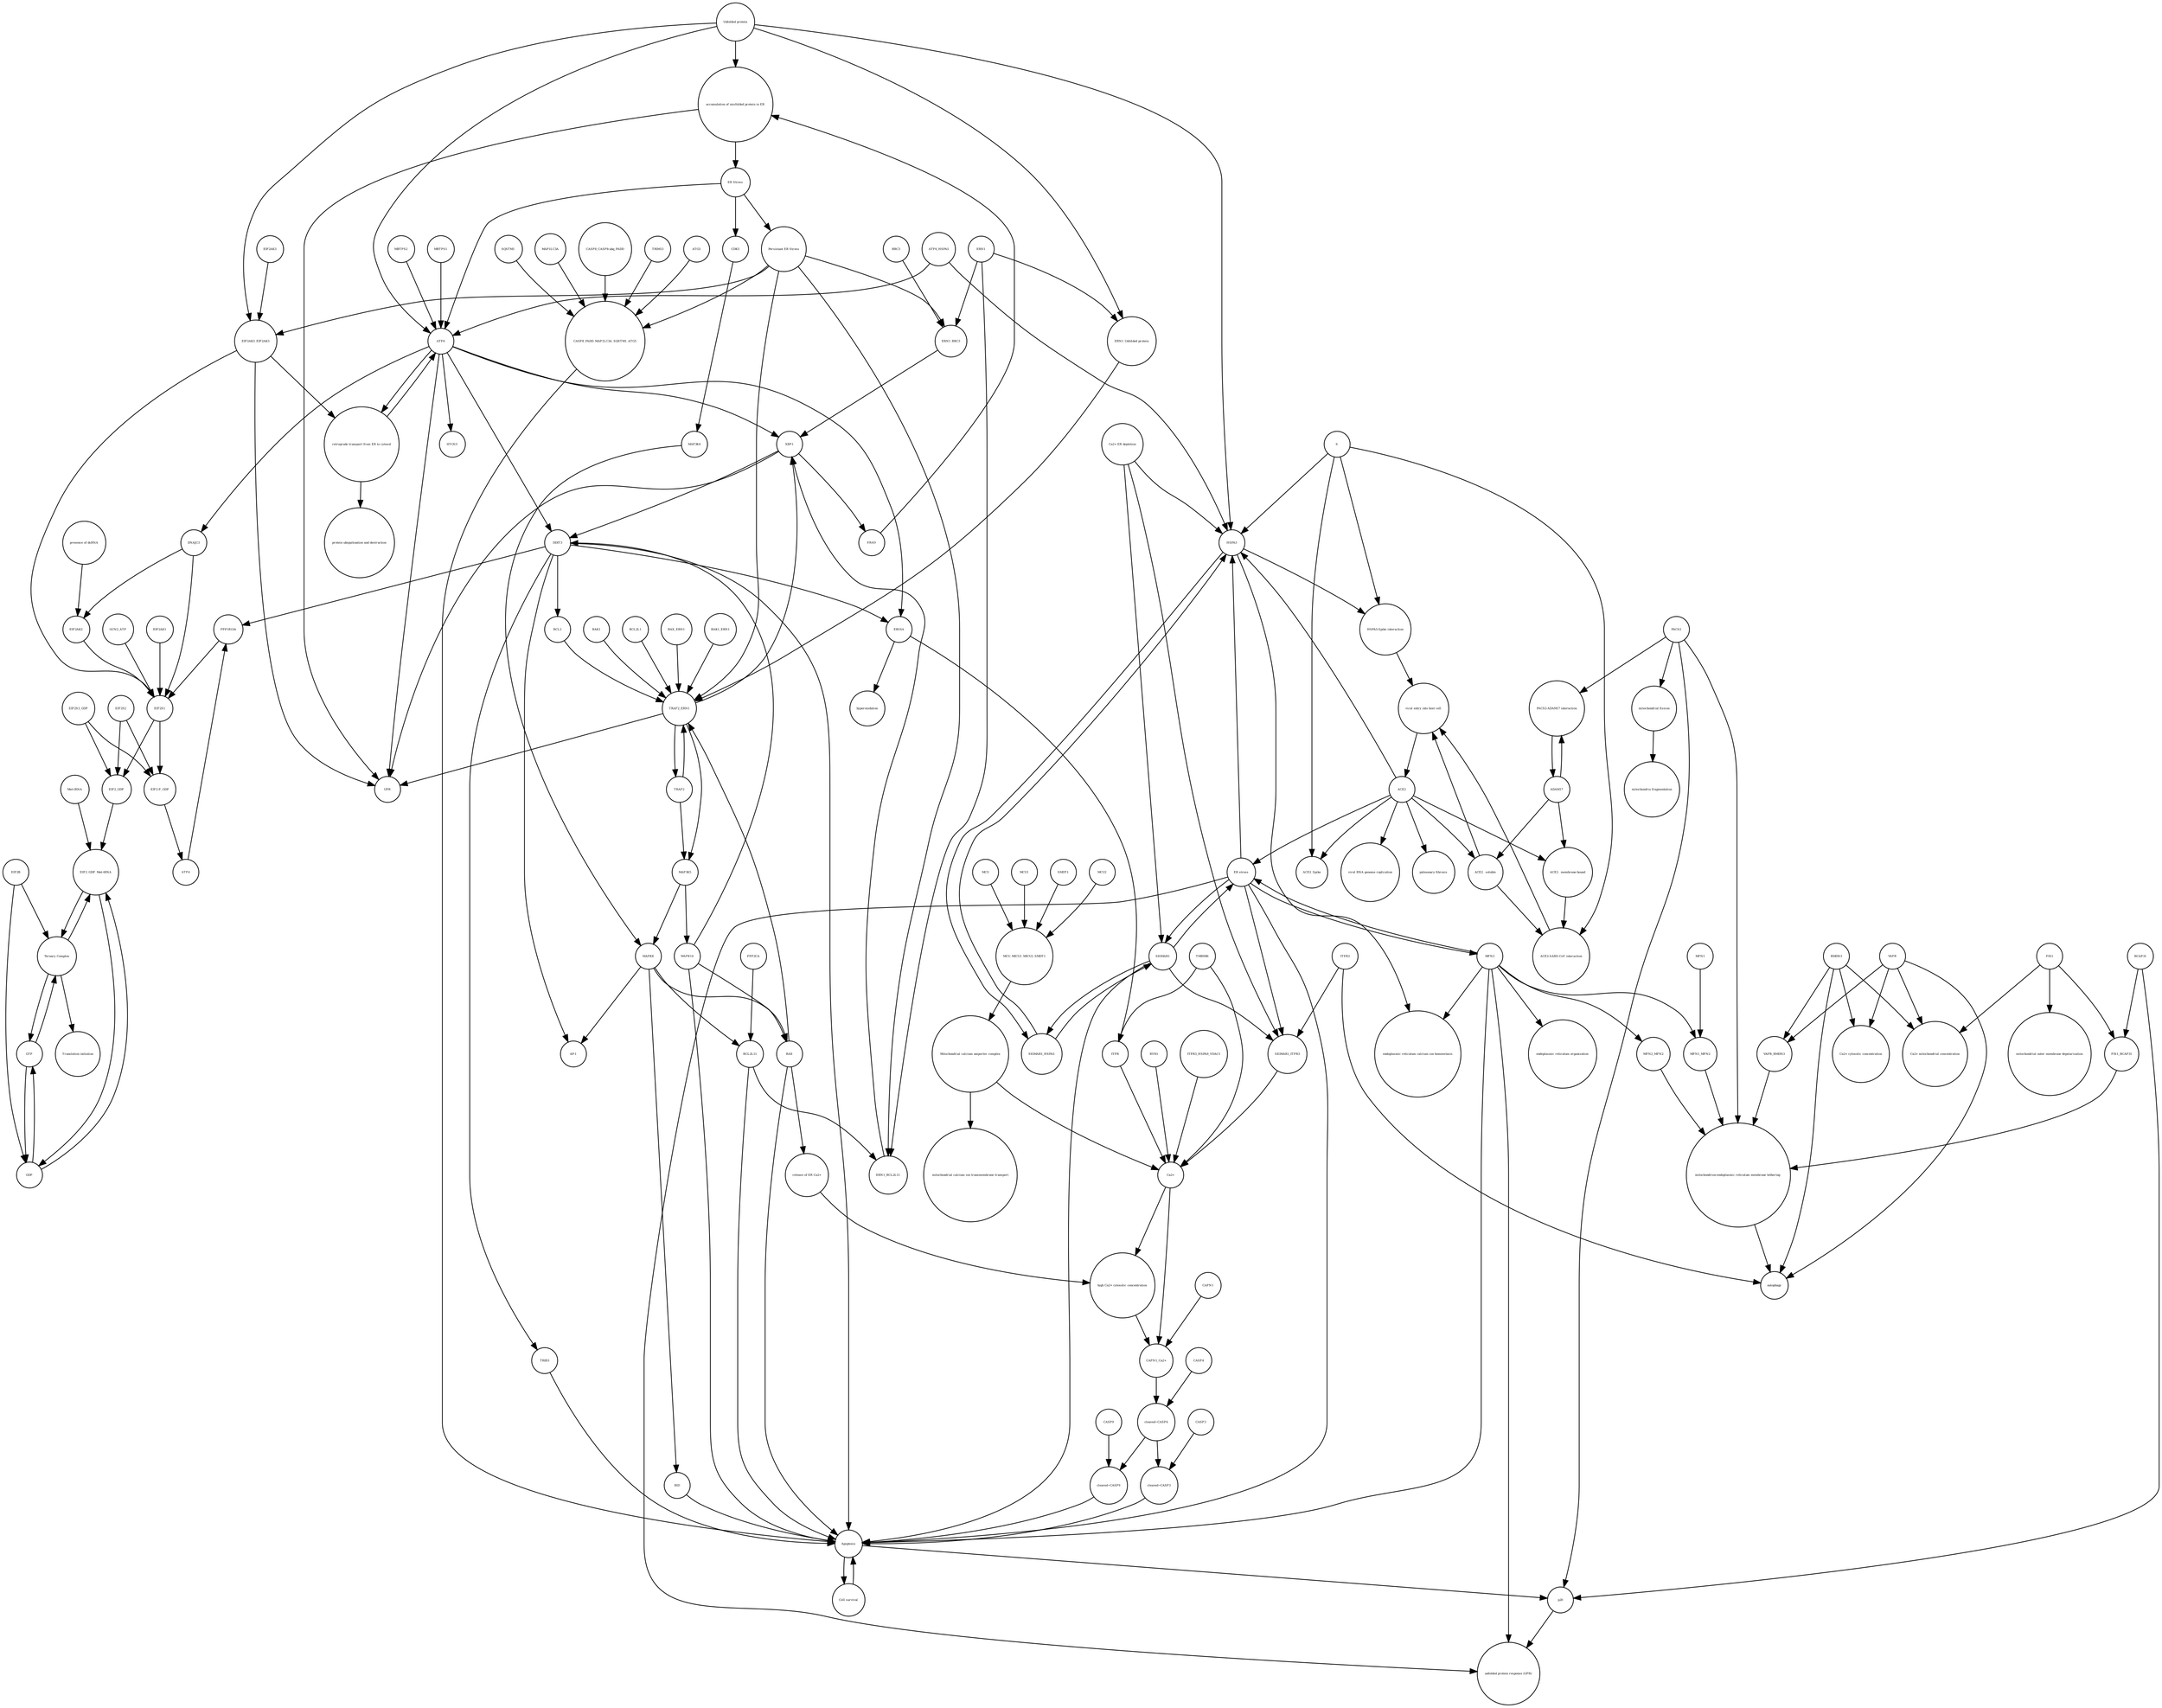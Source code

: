 strict digraph  {
"Unfolded protein" [annotation="", bipartite=0, cls=macromolecule, fontsize=4, label="Unfolded protein", shape=circle];
"accumulation of misfolded protein in ER" [annotation="urn_miriam_obo.go_GO%3A0006986", bipartite=0, cls=phenotype, fontsize=4, label="accumulation of misfolded protein in ER", shape=circle];
"cleaved~CASP9" [annotation="urn_miriam_hgnc.symbol_CASP9", bipartite=0, cls=macromolecule, fontsize=4, label="cleaved~CASP9", shape=circle];
Apoptosis [annotation="urn_miriam_obo.go_GO%3A0006915|urn_miriam_pubmed_19052620|urn_miriam_taxonomy_9606|urn_miriam_pubmed_15692567|urn_miriam_pubmed_22511781", bipartite=0, cls=phenotype, fontsize=4, label=Apoptosis, shape=circle];
ATF6 [annotation="urn_miriam_hgnc.symbol_ATF6", bipartite=0, cls=macromolecule, fontsize=4, label=ATF6, shape=circle];
"retrograde transport from ER to cytosol" [annotation="urn_miriam_obo.go_GO%3A0030970", bipartite=0, cls=phenotype, fontsize=4, label="retrograde transport from ER to cytosol", shape=circle];
XBP1 [annotation="urn_miriam_hgnc.symbol_XBP1", bipartite=0, cls=macromolecule, fontsize=4, label=XBP1, shape=circle];
UPR [annotation="urn_miriam_obo.go_GO%3A0006986", bipartite=0, cls=phenotype, fontsize=4, label=UPR, shape=circle];
ERO1A [annotation="urn_miriam_hgnc.symbol_ERO1A", bipartite=0, cls=macromolecule, fontsize=4, label=ERO1A, shape=circle];
hyperoxidation [annotation="urn_miriam_obo.go_GO%3A0018158", bipartite=0, cls=phenotype, fontsize=4, label=hyperoxidation, shape=circle];
VAPB [annotation=urn_miriam_hgnc_12649, bipartite=0, cls=macromolecule, fontsize=4, label=VAPB, shape=circle];
"Ca2+ cytosolic concentration" [annotation="urn_miriam_pubmed_28132811|urn_miriam_obo.go_GO%3A0007204|urn_miriam_taxonomy_9606", bipartite=0, cls=phenotype, fontsize=4, label="Ca2+ cytosolic concentration", shape=circle];
MFN2 [annotation="urn_miriam_pubmed_29491369|urn_miriam_pubmed_22511781|urn_miriam_hgnc_16877|urn_miriam_pubmed_19052620", bipartite=0, cls=macromolecule, fontsize=4, label=MFN2, shape=circle];
RMDN3 [annotation=urn_miriam_hgnc_25550, bipartite=0, cls=macromolecule, fontsize=4, label=RMDN3, shape=circle];
autophagy [annotation="urn_miriam_obo.go_GO%3A0006914|urn_miriam_pubmed_28132811|urn_miriam_taxonomy_9606", bipartite=0, cls=phenotype, fontsize=4, label=autophagy, shape=circle];
"endoplasmic reticulum calcium ion homeostasis" [annotation="urn_miriam_obo.go_GO%3A0032469|urn_miriam_pubmed_22511781|urn_miriam_taxonomy_10090", bipartite=0, cls=phenotype, fontsize=4, label="endoplasmic reticulum calcium ion homeostasis", shape=circle];
TRAF2_ERN1 [annotation="", bipartite=0, cls=complex, fontsize=4, label=TRAF2_ERN1, shape=circle];
"ER stress" [annotation="urn_miriam_obo.go_GO%3A0034976|urn_miriam_pubmed_22511781|urn_miriam_taxonomy_10090", bipartite=0, cls=phenotype, fontsize=4, label="ER stress", shape=circle];
"unfolded protein response (UPR)" [annotation="urn_miriam_obo.go_GO%3A0030968|urn_miriam_pubmed_22511781|urn_miriam_taxonomy_10090", bipartite=0, cls=phenotype, fontsize=4, label="unfolded protein response (UPR)", shape=circle];
FIS1 [annotation=urn_miriam_hgnc_21689, bipartite=0, cls=macromolecule, fontsize=4, label=FIS1, shape=circle];
"Ca2+ mitochondrial concentration" [annotation="urn_miriam_pubmed_28132811|urn_miriam_taxonomy_9606|urn_miriam_obo.go_GO%3A0051561", bipartite=0, cls=phenotype, fontsize=4, label="Ca2+ mitochondrial concentration", shape=circle];
"cleaved~CASP3" [annotation="urn_miriam_hgnc.symbol_CASP3", bipartite=0, cls=macromolecule, fontsize=4, label="cleaved~CASP3", shape=circle];
VAPB_RMDN3 [annotation="urn_miriam_pubmed_29491369|urn_miriam_pubmed_28132811|urn_miriam_taxonomy_9606", bipartite=0, cls=complex, fontsize=4, label=VAPB_RMDN3, shape=circle];
"mitochondrion-endoplasmic reticulum membrane tethering " [annotation="urn_miriam_obo.go_GO%3A1990456|urn_miriam_pubmed_27457486|urn_miriam_pubmed_29491369|urn_miriam_pubmed_19052620|urn_miriam_pubmed_30590907|urn_miriam_pubmed_28132811", bipartite=0, cls=phenotype, fontsize=4, label="mitochondrion-endoplasmic reticulum membrane tethering ", shape=circle];
"release of ER Ca2+" [annotation="urn_miriam_obo.go_GO%3A0032471", bipartite=0, cls=phenotype, fontsize=4, label="release of ER Ca2+", shape=circle];
"high Ca2+ cytosolic concentration" [annotation="urn_miriam_obo.go_GO%3A1902656", bipartite=0, cls=phenotype, fontsize=4, label="high Ca2+ cytosolic concentration", shape=circle];
ERAD [annotation="urn_miriam_obo.go_GO%3A0036503", bipartite=0, cls=phenotype, fontsize=4, label=ERAD, shape=circle];
"Cell survival" [annotation="urn_miriam_obo.go_GO%3A0043066", bipartite=0, cls=phenotype, fontsize=4, label="Cell survival", shape=circle];
"Ca2+" [annotation="urn_miriam_obo.chebi_CHEBI%3A29108", bipartite=0, cls="simple chemical", fontsize=4, label="Ca2+", shape=circle];
"ER Stress" [annotation="urn_miriam_obo.go_GO%3A0034976", bipartite=0, cls=phenotype, fontsize=4, label="ER Stress", shape=circle];
"Ternary Complex" [annotation="", bipartite=0, cls=complex, fontsize=4, label="Ternary Complex", shape=circle];
"Translation initiation" [annotation="urn_miriam_obo.go_GO%3A0006412", bipartite=0, cls=phenotype, fontsize=4, label="Translation initiation", shape=circle];
ITPR3 [annotation="urn_miriam_hgnc_6182|urn_miriam_pubmed_17981125", bipartite=0, cls=macromolecule, fontsize=4, label=ITPR3, shape=circle];
MFN2_MFN2 [annotation="urn_miriam_pubmed_19052620|urn_miriam_taxonomy_9606|urn_miriam_pubmed_29491369", bipartite=0, cls=complex, fontsize=4, label=MFN2_MFN2, shape=circle];
FIS1_BCAP31 [annotation="urn_miriam_pubmed_15692567|urn_miriam_pubmed_21183955|urn_miriam_taxonomy_9606", bipartite=0, cls=complex, fontsize=4, label=FIS1_BCAP31, shape=circle];
MFN1_MFN2 [annotation="urn_miriam_pubmed_29491369|urn_miriam_pubmed_19052620|urn_miriam_taxonomy_9606", bipartite=0, cls=complex, fontsize=4, label=MFN1_MFN2, shape=circle];
CASP8_FADD_MAP1LC3A_SQSTM1_ATG5 [annotation="", bipartite=0, cls=complex, fontsize=4, label=CASP8_FADD_MAP1LC3A_SQSTM1_ATG5, shape=circle];
HSPA5 [annotation="urn_miriam_pubmed_32340551|urn_miriam_hgnc_HGNC%3A5238|urn_miriam_pubmed_32169481|urn_miriam_pubmed_30978349", bipartite=0, cls=macromolecule, fontsize=4, label=HSPA5, shape=circle];
TRIB3 [annotation="urn_miriam_hgnc.symbol_TRIB3", bipartite=0, cls="nucleic acid feature", fontsize=4, label=TRIB3, shape=circle];
"mitochondrial fission" [annotation="urn_miriam_pubmed_15692567|urn_miriam_obo.go_GO%3A0000266|urn_miriam_taxonomy_9606", bipartite=0, cls=phenotype, fontsize=4, label="mitochondrial fission", shape=circle];
"mitochondria fragmentation" [annotation="urn_miriam_pubmed_15692567|urn_miriam_obo.go_GO%3A0043653|urn_miriam_taxonomy_9606", bipartite=0, cls=phenotype, fontsize=4, label="mitochondria fragmentation", shape=circle];
BAX [annotation="urn_miriam_hgnc.symbol_BAX", bipartite=0, cls=macromolecule, fontsize=4, label=BAX, shape=circle];
p20 [annotation="urn_miriam_hgnc.symbol_BCAP31", bipartite=0, cls=macromolecule, fontsize=4, label=p20, shape=circle];
PACS2 [annotation="urn_miriam_pubmed_15692567|urn_miriam_hgnc_23794|urn_miriam_pubmed_26108729", bipartite=0, cls=macromolecule, fontsize=4, label=PACS2, shape=circle];
DDIT3 [annotation="urn_miriam_hgnc.symbol_DDIT3", bipartite=0, cls=macromolecule, fontsize=4, label=DDIT3, shape=circle];
BCL2L11 [annotation="urn_miriam_hgnc.symbol_BCL2L11", bipartite=0, cls=macromolecule, fontsize=4, label=BCL2L11, shape=circle];
"Persistant ER Stress" [annotation="urn_miriam_obo.go_GO%3A0034976", bipartite=0, cls=phenotype, fontsize=4, label="Persistant ER Stress", shape=circle];
"mitochondrial outer membrane depolarization" [annotation="urn_miriam_pubmed_21183955|urn_miriam_taxonomy_9606|urn_miriam_obo.go_GO%3A0051882", bipartite=0, cls=phenotype, fontsize=4, label="mitochondrial outer membrane depolarization", shape=circle];
"endoplasmic reticulum organization" [annotation="urn_miriam_obo.go_GO%3A0007029|urn_miriam_pubmed_19052620|urn_miriam_taxonomy_9606", bipartite=0, cls=phenotype, fontsize=4, label="endoplasmic reticulum organization", shape=circle];
MAPK14 [annotation="urn_miriam_hgnc.symbol_MAPK14", bipartite=0, cls=macromolecule, fontsize=4, label=MAPK14, shape=circle];
ACE2 [annotation="", bipartite=0, cls="nucleic acid feature", fontsize=4, label=ACE2, shape=circle];
"Mitochondrial calcium uniporter complex" [annotation="urn_miriam_pubmed_26968367|urn_miriam_taxonomy_9606", bipartite=0, cls=complex, fontsize=4, label="Mitochondrial calcium uniporter complex", shape=circle];
"mitochondrial calcium ion transmembrane transport" [annotation="urn_miriam_pubmed_24231807|urn_miriam_obo.go_GO%3A0006851|urn_miriam_taxonomy_9606", bipartite=0, cls=phenotype, fontsize=4, label="mitochondrial calcium ion transmembrane transport", shape=circle];
EIF2AK3_EIF2AK3 [annotation="", bipartite=0, cls=complex, fontsize=4, label=EIF2AK3_EIF2AK3, shape=circle];
BID [annotation="urn_miriam_hgnc.symbol_BID", bipartite=0, cls=macromolecule, fontsize=4, label=BID, shape=circle];
SIGMAR1 [annotation="urn_miriam_hgnc_8157|urn_miriam_pubmed_17981125|urn_miriam_taxonomy_10029|urn_miriam_pubmed_25704011", bipartite=0, cls=macromolecule, fontsize=4, label=SIGMAR1, shape=circle];
"pulmonary fibrosis" [annotation="urn_miriam_mesh_D011658|urn_miriam_pubmed_18441099|urn_miriam_taxonomy_9606", bipartite=0, cls=phenotype, fontsize=4, label="pulmonary fibrosis", shape=circle];
"ACE2-SARS-CoV interaction" [annotation="urn_miriam_pubmed_19411314|urn_miriam_taxonomy_9606|urn_miriam_uniprot_P59594", bipartite=0, cls=complex, fontsize=4, label="ACE2-SARS-CoV interaction", shape=circle];
"viral entry into host cell" [annotation="urn_miriam_obo.go_GO%3A0046718|urn_miriam_pubmed_19411314", bipartite=0, cls=phenotype, fontsize=4, label="viral entry into host cell", shape=circle];
"ACE2_ soluble" [annotation="urn_miriam_pubmed_19411314|urn_miriam_pubmed_32264791|urn_miriam_hgnc.symbol_ACE2", bipartite=0, cls=macromolecule, fontsize=4, label="ACE2_ soluble", shape=circle];
"HSPA5-Spike interaction" [annotation=urn_miriam_pubmed_32340551, bipartite=0, cls=complex, fontsize=4, label="HSPA5-Spike interaction", shape=circle];
"viral RNA genome replication" [annotation="urn_miriam_obo.go_GO%3A0039694|urn_miriam_pubmed_14647384", bipartite=0, cls=phenotype, fontsize=4, label="viral RNA genome replication", shape=circle];
EIF2S1 [annotation="urn_miriam_hgnc.symbol_EIF2S1", bipartite=0, cls=macromolecule, fontsize=4, label=EIF2S1, shape=circle];
"cleaved~CASP4" [annotation="urn_miriam_hgnc.symbol_CASP4", bipartite=0, cls=macromolecule, fontsize=4, label="cleaved~CASP4", shape=circle];
CASP9 [annotation="urn_miriam_hgnc.symbol_CSAP9", bipartite=0, cls=macromolecule, fontsize=4, label=CASP9, shape=circle];
GDP [annotation="urn_miriam_obo.chebi_CHEBI%3A65180", bipartite=0, cls="simple chemical", fontsize=4, label=GDP, shape=circle];
EIF2AK2 [annotation="urn_miriam_hgnc.symbol_EIF2AK2", bipartite=0, cls=macromolecule, fontsize=4, label=EIF2AK2, shape=circle];
MBTPS2 [annotation="urn_miriam_hgnc.symbol_MBTPS2", bipartite=0, cls=macromolecule, fontsize=4, label=MBTPS2, shape=circle];
BAK1 [annotation="urn_miriam_hgnc.symbol_BAK1", bipartite=0, cls=macromolecule, fontsize=4, label=BAK1, shape=circle];
EIF2B [annotation="", bipartite=0, cls=complex, fontsize=4, label=EIF2B, shape=circle];
ACE2_Spike [annotation="", bipartite=0, cls=complex, fontsize=4, label=ACE2_Spike, shape=circle];
ITPR3_HSPA9_VDAC1 [annotation="urn_miriam_pubmed_30590033|urn_miriam_pubmed_29491369|urn_miriam_taxonomy_9606", bipartite=0, cls=complex, fontsize=4, label=ITPR3_HSPA9_VDAC1, shape=circle];
"EIF2_GDP_Met-tRNA" [annotation="", bipartite=0, cls=complex, fontsize=4, label="EIF2_GDP_Met-tRNA", shape=circle];
EIF2S2 [annotation="urn_miriam_hgnc.symbol_EIF2S2", bipartite=0, cls=macromolecule, fontsize=4, label=EIF2S2, shape=circle];
CDK5 [annotation="urn_miriam_hgnc.symbol_CDK5", bipartite=0, cls=macromolecule, fontsize=4, label=CDK5, shape=circle];
MCU [annotation="urn_miriam_hgnc_23526|urn_miriam_pubmed_24231807|urn_miriam_taxonomy_9606", bipartite=0, cls=macromolecule, fontsize=4, label=MCU, shape=circle];
TMBIM6 [annotation="urn_miriam_hgnc.symbol_TMBIM6", bipartite=0, cls=macromolecule, fontsize=4, label=TMBIM6, shape=circle];
EIF2S3_GDP [annotation="", bipartite=0, cls=complex, fontsize=4, label=EIF2S3_GDP, shape=circle];
BCL2L1 [annotation="urn_miriam_hgnc.symbol_BCL2L1", bipartite=0, cls=macromolecule, fontsize=4, label=BCL2L1, shape=circle];
BAX_ERN1 [annotation="", bipartite=0, cls=complex, fontsize=4, label=BAX_ERN1, shape=circle];
MAPK8 [annotation="urn_miriam_hgnc.symbol_MAPK8", bipartite=0, cls=macromolecule, fontsize=4, label=MAPK8, shape=circle];
"CASP8_CASP8-ubq_FADD" [annotation="", bipartite=0, cls=complex, fontsize=4, label="CASP8_CASP8-ubq_FADD", shape=circle];
ITPR [annotation="urn_miriam_hgnc.symbol_ITPR1|urn_miriam_hgnc.symbol_ITPR3|urn_miriam_hgnc.symbol_ITPR2", bipartite=0, cls=macromolecule, fontsize=4, label=ITPR, shape=circle];
"CAPN1_Ca2+" [annotation="", bipartite=0, cls=complex, fontsize=4, label="CAPN1_Ca2+", shape=circle];
ATF6_HSPA5 [annotation="", bipartite=0, cls=complex, fontsize=4, label=ATF6_HSPA5, shape=circle];
"ERN1_Unfolded protein" [annotation="", bipartite=0, cls=complex, fontsize=4, label="ERN1_Unfolded protein", shape=circle];
TRIM13 [annotation="urn_miriam_hgnc.symbol_TRIM13", bipartite=0, cls=macromolecule, fontsize=4, label=TRIM13, shape=circle];
"AP-1" [annotation="urn_miriam_hgnc.symbol_JUNB|urn_miriam_hgnc.symbol_FOSL1|urn_miriam_hgnc.symbol_FOSL2|urn_miriam_hgnc.symbol_JUND|urn_miriam_hgnc.symbol_JUN|urn_miriam_hgnc.symbol_FOSB|urn_miriam_hgnc.symbol_FOS", bipartite=0, cls=macromolecule, fontsize=4, label="AP-1", shape=circle];
CASP4 [annotation="urn_miriam_hgnc.symbol_CASP4", bipartite=0, cls=macromolecule, fontsize=4, label=CASP4, shape=circle];
SIGMAR1_ITPR3 [annotation="urn_miriam_pubmed_30590907|urn_miriam_pubmed_17981125|urn_miriam_taxonomy_10029", bipartite=0, cls=complex, fontsize=4, label=SIGMAR1_ITPR3, shape=circle];
PPP2CA [annotation="urn_miriam_hgnc.symbol_PPP2CA", bipartite=0, cls=macromolecule, fontsize=4, label=PPP2CA, shape=circle];
GCN2_ATP [annotation="", bipartite=0, cls=complex, fontsize=4, label=GCN2_ATP, shape=circle];
EIF2AK3 [annotation="urn_miriam_hgnc.symbol_EIF2AK3", bipartite=0, cls=macromolecule, fontsize=4, label=EIF2AK3, shape=circle];
MBTPS1 [annotation="urn_miriam_hgnc.symbol_MBTPS1", bipartite=0, cls=macromolecule, fontsize=4, label=MBTPS1, shape=circle];
ERN1 [annotation="urn_miriam_hgnc.symbol_ERN1", bipartite=0, cls=macromolecule, fontsize=4, label=ERN1, shape=circle];
BCAP31 [annotation=urn_miriam_hgnc_16695, bipartite=0, cls=macromolecule, fontsize=4, label=BCAP31, shape=circle];
ATG5 [annotation="urn_miriam_hgnc.symbol_ATG5", bipartite=0, cls=macromolecule, fontsize=4, label=ATG5, shape=circle];
"SQSTM1 " [annotation="urn_miriam_hgnc.symbol_SQSTM1", bipartite=0, cls=macromolecule, fontsize=4, label="SQSTM1 ", shape=circle];
MAP1LC3A [annotation="urn_miriam_hgnc.symbol_MAP1LC3A", bipartite=0, cls=macromolecule, fontsize=4, label=MAP1LC3A, shape=circle];
"ACE2_ membrane-bound" [annotation="urn_miriam_pubmed_19411314|urn_miriam_pubmed_32264791|urn_miriam_hgnc.symbol_ACE2", bipartite=0, cls=macromolecule, fontsize=4, label="ACE2_ membrane-bound", shape=circle];
"Met-tRNA" [annotation=urn_miriam_hgnc_34779, bipartite=0, cls="nucleic acid feature", fontsize=4, label="Met-tRNA", shape=circle];
MFN1 [annotation=urn_miriam_hgnc_1826, bipartite=0, cls=macromolecule, fontsize=4, label=MFN1, shape=circle];
RYR1 [annotation="urn_miriam_hgnc.symbol_RYR1", bipartite=0, cls=macromolecule, fontsize=4, label=RYR1, shape=circle];
TRAF2 [annotation="urn_miriam_hgnc.symbol_TRAF2", bipartite=0, cls=macromolecule, fontsize=4, label=TRAF2, shape=circle];
ADAM17 [annotation="urn_miriam_pubmed_32264791|urn_miriam_hgnc_HGNC%3A195", bipartite=0, cls=macromolecule, fontsize=4, label=ADAM17, shape=circle];
EIF2_GDP [annotation="", bipartite=0, cls=complex, fontsize=4, label=EIF2_GDP, shape=circle];
BAK1_ERN1 [annotation="", bipartite=0, cls=complex, fontsize=4, label=BAK1_ERN1, shape=circle];
"EIF2-P_GDP" [annotation="", bipartite=0, cls=complex, fontsize=4, label="EIF2-P_GDP", shape=circle];
CAPN1 [annotation="urn_miriam_hgnc.symbol_CAPN1", bipartite=0, cls=macromolecule, fontsize=4, label=CAPN1, shape=circle];
ERN1_BBC3 [annotation="", bipartite=0, cls=complex, fontsize=4, label=ERN1_BBC3, shape=circle];
"presence of dsRNA" [annotation="urn_miriam_obo.go_GO%3A0071359", bipartite=0, cls=phenotype, fontsize=4, label="presence of dsRNA", shape=circle];
HYOU1 [annotation="urn_miriam_hgnc.symbol_HYOU1", bipartite=0, cls="nucleic acid feature", fontsize=4, label=HYOU1, shape=circle];
"Ca2+ ER depletion" [annotation="urn_miriam_obo.go_GO%3A0032471|urn_miriam_pubmed_17981125|urn_miriam_pubmed_30590907|urn_miriam_taxonomy_10029", bipartite=0, cls=phenotype, fontsize=4, label="Ca2+ ER depletion", shape=circle];
"PACS2-ADAM17 interaction" [annotation="urn_miriam_pubmed_26108729|urn_miriam_pubmed_32264791|urn_miriam_taxonomy_9606", bipartite=0, cls=complex, fontsize=4, label="PACS2-ADAM17 interaction", shape=circle];
"protein ubiquitination and destruction" [annotation="urn_miriam_obo.go_GO%3A0006511", bipartite=0, cls=phenotype, fontsize=4, label="protein ubiquitination and destruction", shape=circle];
DNAJC3 [annotation="urn_miriam_hgnc.symbol_DNAJC3", bipartite=0, cls="nucleic acid feature", fontsize=4, label=DNAJC3, shape=circle];
ATF4 [annotation="urn_miriam_hgnc.symbol_ATF4", bipartite=0, cls=macromolecule, fontsize=4, label=ATF4, shape=circle];
SIGMAR1_HSPA5 [annotation="urn_miriam_pubmed_30590907|urn_miriam_pubmed_25704011|urn_miriam_pubmed_17981125|urn_miriam_taxonomy_10029", bipartite=0, cls=complex, fontsize=4, label=SIGMAR1_HSPA5, shape=circle];
S [annotation="urn_miriam_uniprot_P59594|urn_miriam_uniprot_P0DTC2|urn_miriam_uniprot_W6A028", bipartite=0, cls=macromolecule, fontsize=4, label=S, shape=circle];
MCU_MICU1_MICU2_SMDT1 [annotation="urn_miriam_pubmed_24231807|urn_miriam_taxonomy_9606", bipartite=0, cls=complex, fontsize=4, label=MCU_MICU1_MICU2_SMDT1, shape=circle];
MCU1 [annotation="urn_miriam_hgnc_1530|urn_miriam_pubmed_24231807|urn_miriam_taxonomy_9606", bipartite=0, cls=macromolecule, fontsize=4, label=MCU1, shape=circle];
PPP1R15A [annotation="urn_miriam_hgnc.symbol_PPP1R15A", bipartite=0, cls=macromolecule, fontsize=4, label=PPP1R15A, shape=circle];
ERN1_BCL2L11 [annotation="", bipartite=0, cls=complex, fontsize=4, label=ERN1_BCL2L11, shape=circle];
CASP3 [annotation="urn_miriam_hgnc.symbol_CASP3", bipartite=0, cls=macromolecule, fontsize=4, label=CASP3, shape=circle];
BCL2 [annotation="urn_miriam_hgnc.symbol_BCL2", bipartite=0, cls="nucleic acid feature", fontsize=4, label=BCL2, shape=circle];
BBC3 [annotation="urn_miriam_hgnc.symbol_BBC3", bipartite=0, cls=macromolecule, fontsize=4, label=BBC3, shape=circle];
GTP [annotation="urn_miriam_obo.chebi_CHEBI%3A57600", bipartite=0, cls="simple chemical", fontsize=4, label=GTP, shape=circle];
EIF2AK1 [annotation="urn_miriam_hgnc.symbol_EIF2AK1", bipartite=0, cls=macromolecule, fontsize=4, label=EIF2AK1, shape=circle];
MAP3K5 [annotation="urn_miriam_hgnc.symbol_MAP3K5", bipartite=0, cls=macromolecule, fontsize=4, label=MAP3K5, shape=circle];
SMDT1 [annotation="urn_miriam_pubmed_24231807|urn_miriam_hgnc_25055|urn_miriam_taxonomy_9606", bipartite=0, cls=macromolecule, fontsize=4, label=SMDT1, shape=circle];
MCU2 [annotation="urn_miriam_hgnc_31830|urn_miriam_pubmed_24231807|urn_miriam_taxonomy_9606", bipartite=0, cls=macromolecule, fontsize=4, label=MCU2, shape=circle];
MAP3K4 [annotation="urn_miriam_hgnc.symbol_MAP3K4", bipartite=0, cls=macromolecule, fontsize=4, label=MAP3K4, shape=circle];
"Unfolded protein" -> "accumulation of misfolded protein in ER"  [annotation="", interaction_type="necessary stimulation"];
"Unfolded protein" -> EIF2AK3_EIF2AK3  [annotation=urn_miriam_pubmed_17991856, interaction_type=catalysis];
"Unfolded protein" -> HSPA5  [annotation="urn_miriam_pubmed_23850759|urn_miriam_pubmed_17090218", interaction_type=catalysis];
"Unfolded protein" -> ATF6  [annotation="urn_miriam_pubmed_23850759|urn_miriam_pubmed_17090218", interaction_type=catalysis];
"Unfolded protein" -> "ERN1_Unfolded protein"  [annotation="", interaction_type=production];
"accumulation of misfolded protein in ER" -> "ER Stress"  [annotation="", interaction_type="necessary stimulation"];
"accumulation of misfolded protein in ER" -> UPR  [annotation="", interaction_type="necessary stimulation"];
"cleaved~CASP9" -> Apoptosis  [annotation="", interaction_type="necessary stimulation"];
Apoptosis -> "Cell survival"  [annotation="", interaction_type=modulation];
Apoptosis -> p20  [annotation="urn_miriam_pubmed_15692567|urn_miriam_taxonomy_9606", interaction_type=stimulation];
ATF6 -> "retrograde transport from ER to cytosol"  [annotation="", interaction_type=modulation];
ATF6 -> UPR  [annotation="", interaction_type="necessary stimulation"];
ATF6 -> DDIT3  [annotation="urn_miriam_pubmed_22802018|urn_miriam_pubmed_17991856|urn_miriam_pubmed_26587781", interaction_type=catalysis];
ATF6 -> DNAJC3  [annotation="urn_miriam_taxonomy_10090|urn_miriam_pubmed_12601012|urn_miriam_pubmed_18360008", interaction_type=catalysis];
ATF6 -> ERO1A  [annotation="urn_miriam_pubmed_23850759|urn_miriam_pubmed_25387528|urn_miriam_taxonomy_10090", interaction_type=catalysis];
ATF6 -> XBP1  [annotation="urn_miriam_pubmed_26587781|urn_miriam_pubmed_23430059", interaction_type=catalysis];
ATF6 -> HYOU1  [annotation="urn_miriam_taxonomy_10090|urn_miriam_pubmed_18360008", interaction_type=catalysis];
"retrograde transport from ER to cytosol" -> ATF6  [annotation="urn_miriam_pubmed_17991856|urn_miriam_pubmed_26587781|urn_miriam_taxonomy_10090|urn_miriam_pubmed_18360008", interaction_type=inhibition];
"retrograde transport from ER to cytosol" -> "protein ubiquitination and destruction"  [annotation="", interaction_type=production];
XBP1 -> UPR  [annotation="", interaction_type="necessary stimulation"];
XBP1 -> ERAD  [annotation="", interaction_type="necessary stimulation"];
XBP1 -> DDIT3  [annotation="urn_miriam_pubmed_22802018|urn_miriam_pubmed_17991856|urn_miriam_pubmed_26587781", interaction_type=catalysis];
ERO1A -> hyperoxidation  [annotation="", interaction_type="necessary stimulation"];
ERO1A -> ITPR  [annotation="urn_miriam_pubmed_23850759|urn_miriam_pubmed_23430059", interaction_type=catalysis];
VAPB -> "Ca2+ cytosolic concentration"  [annotation="", interaction_type=inhibition];
VAPB -> autophagy  [annotation="", interaction_type=inhibition];
VAPB -> "Ca2+ mitochondrial concentration"  [annotation="", interaction_type="necessary stimulation"];
VAPB -> VAPB_RMDN3  [annotation="", interaction_type=production];
MFN2 -> Apoptosis  [annotation="", interaction_type="necessary stimulation"];
MFN2 -> "endoplasmic reticulum calcium ion homeostasis"  [annotation="", interaction_type="necessary stimulation"];
MFN2 -> "ER stress"  [annotation="", interaction_type="necessary stimulation"];
MFN2 -> "unfolded protein response (UPR)"  [annotation="", interaction_type="necessary stimulation"];
MFN2 -> "endoplasmic reticulum organization"  [annotation="", interaction_type="necessary stimulation"];
MFN2 -> MFN2_MFN2  [annotation="", interaction_type=production];
MFN2 -> MFN1_MFN2  [annotation="", interaction_type=production];
RMDN3 -> autophagy  [annotation="", interaction_type=inhibition];
RMDN3 -> "Ca2+ cytosolic concentration"  [annotation="", interaction_type=inhibition];
RMDN3 -> "Ca2+ mitochondrial concentration"  [annotation="", interaction_type=stimulation];
RMDN3 -> VAPB_RMDN3  [annotation="", interaction_type=production];
TRAF2_ERN1 -> UPR  [annotation="", interaction_type="necessary stimulation"];
TRAF2_ERN1 -> XBP1  [annotation="urn_miriam_pubmed_26587781|urn_miriam_pubmed_23430059", interaction_type=catalysis];
TRAF2_ERN1 -> MAP3K5  [annotation=urn_miriam_pubmed_23850759, interaction_type=catalysis];
TRAF2_ERN1 -> TRAF2  [annotation=urn_miriam_pubmed_23850759, interaction_type=catalysis];
"ER stress" -> "unfolded protein response (UPR)"  [annotation="", interaction_type="necessary stimulation"];
"ER stress" -> Apoptosis  [annotation="", interaction_type="necessary stimulation"];
"ER stress" -> MFN2  [annotation="urn_miriam_pubmed_22511781|urn_miriam_taxonomy_10090", interaction_type="necessary stimulation"];
"ER stress" -> HSPA5  [annotation="urn_miriam_pubmed_31775868|urn_miriam_pubmed_22511781|urn_miriam_taxonomy_10090", interaction_type="necessary stimulation"];
"ER stress" -> SIGMAR1  [annotation="urn_miriam_pubmed_30590907|urn_miriam_pubmed_25704011|urn_miriam_pubmed_17981125|urn_miriam_taxonomy_10029", interaction_type="necessary stimulation"];
"ER stress" -> SIGMAR1_ITPR3  [annotation="urn_miriam_pubmed_30590907|urn_miriam_pubmed_17981125|urn_miriam_taxonomy_10029", interaction_type="necessary stimulation"];
FIS1 -> "Ca2+ mitochondrial concentration"  [annotation="", interaction_type="necessary stimulation"];
FIS1 -> "mitochondrial outer membrane depolarization"  [annotation="", interaction_type="necessary stimulation"];
FIS1 -> FIS1_BCAP31  [annotation="", interaction_type=production];
"cleaved~CASP3" -> Apoptosis  [annotation="", interaction_type="necessary stimulation"];
VAPB_RMDN3 -> "mitochondrion-endoplasmic reticulum membrane tethering "  [annotation="", interaction_type="necessary stimulation"];
"mitochondrion-endoplasmic reticulum membrane tethering " -> autophagy  [annotation="", interaction_type=inhibition];
"release of ER Ca2+" -> "high Ca2+ cytosolic concentration"  [annotation="", interaction_type="necessary stimulation"];
"high Ca2+ cytosolic concentration" -> "CAPN1_Ca2+"  [annotation=urn_miriam_pubmed_19931333, interaction_type=catalysis];
ERAD -> "accumulation of misfolded protein in ER"  [annotation="", interaction_type=modulation];
"Cell survival" -> Apoptosis  [annotation="", interaction_type=modulation];
"Ca2+" -> "high Ca2+ cytosolic concentration"  [annotation="", interaction_type="necessary stimulation"];
"Ca2+" -> "CAPN1_Ca2+"  [annotation="", interaction_type=production];
"ER Stress" -> "Persistant ER Stress"  [annotation="", interaction_type=modulation];
"ER Stress" -> ATF6  [annotation="urn_miriam_pubmed_17991856|urn_miriam_pubmed_26587781|urn_miriam_taxonomy_10090|urn_miriam_pubmed_18360008", interaction_type=catalysis];
"ER Stress" -> CDK5  [annotation=urn_miriam_pubmed_23850759, interaction_type=catalysis];
"Ternary Complex" -> "Translation initiation"  [annotation="", interaction_type="necessary stimulation"];
"Ternary Complex" -> "EIF2_GDP_Met-tRNA"  [annotation="", interaction_type=production];
"Ternary Complex" -> GTP  [annotation="", interaction_type=production];
ITPR3 -> autophagy  [annotation="", interaction_type=inhibition];
ITPR3 -> SIGMAR1_ITPR3  [annotation="", interaction_type=production];
MFN2_MFN2 -> "mitochondrion-endoplasmic reticulum membrane tethering "  [annotation="", interaction_type="necessary stimulation"];
FIS1_BCAP31 -> "mitochondrion-endoplasmic reticulum membrane tethering "  [annotation="", interaction_type="necessary stimulation"];
MFN1_MFN2 -> "mitochondrion-endoplasmic reticulum membrane tethering "  [annotation="", interaction_type="necessary stimulation"];
CASP8_FADD_MAP1LC3A_SQSTM1_ATG5 -> Apoptosis  [annotation="", interaction_type="necessary stimulation"];
HSPA5 -> "endoplasmic reticulum calcium ion homeostasis"  [annotation="", interaction_type="necessary stimulation"];
HSPA5 -> SIGMAR1_HSPA5  [annotation="", interaction_type=production];
HSPA5 -> "HSPA5-Spike interaction"  [annotation="", interaction_type=production];
TRIB3 -> Apoptosis  [annotation="", interaction_type="necessary stimulation"];
"mitochondrial fission" -> "mitochondria fragmentation"  [annotation="", interaction_type="necessary stimulation"];
BAX -> "release of ER Ca2+"  [annotation="", interaction_type="necessary stimulation"];
BAX -> Apoptosis  [annotation="", interaction_type="necessary stimulation"];
BAX -> TRAF2_ERN1  [annotation="urn_miriam_pubmed_30773986|urn_miriam_pubmed_23850759|urn_miriam_pubmed_26587781|urn_miriam_taxonomy_10090|urn_miriam_pubmed_23430059", interaction_type=catalysis];
p20 -> "unfolded protein response (UPR)"  [annotation="", interaction_type="necessary stimulation"];
PACS2 -> "mitochondrion-endoplasmic reticulum membrane tethering "  [annotation="", interaction_type="necessary stimulation"];
PACS2 -> "mitochondrial fission"  [annotation="", interaction_type=inhibition];
PACS2 -> p20  [annotation="urn_miriam_pubmed_15692567|urn_miriam_taxonomy_9606", interaction_type=inhibition];
PACS2 -> "PACS2-ADAM17 interaction"  [annotation="", interaction_type=production];
DDIT3 -> Apoptosis  [annotation="", interaction_type="necessary stimulation"];
DDIT3 -> TRIB3  [annotation="urn_miriam_pubmed_23430059|urn_miriam_pubmed_18940792", interaction_type=catalysis];
DDIT3 -> ERO1A  [annotation="urn_miriam_pubmed_23850759|urn_miriam_pubmed_25387528|urn_miriam_taxonomy_10090", interaction_type=catalysis];
DDIT3 -> BCL2  [annotation="urn_miriam_pubmed_30662442|urn_miriam_pubmed_23850759", interaction_type=inhibition];
DDIT3 -> PPP1R15A  [annotation="urn_miriam_pubmed_23850759|urn_miriam_pubmed_26584763", interaction_type=catalysis];
DDIT3 -> "AP-1"  [annotation="urn_miriam_pubmed_23850759|urn_miriam_pubmed_26587781", interaction_type=catalysis];
BCL2L11 -> Apoptosis  [annotation="", interaction_type="necessary stimulation"];
BCL2L11 -> ERN1_BCL2L11  [annotation="", interaction_type=production];
"Persistant ER Stress" -> ERN1_BCL2L11  [annotation="urn_miriam_pubmed_23850759|urn_miriam_pubmed_26587781|urn_miriam_pubmed_23430059", interaction_type=inhibition];
"Persistant ER Stress" -> CASP8_FADD_MAP1LC3A_SQSTM1_ATG5  [annotation=urn_miriam_pubmed_17991856, interaction_type=catalysis];
"Persistant ER Stress" -> ERN1_BBC3  [annotation="urn_miriam_pubmed_17991856|urn_miriam_pubmed_23430059", interaction_type=inhibition];
"Persistant ER Stress" -> TRAF2_ERN1  [annotation="urn_miriam_pubmed_30773986|urn_miriam_pubmed_23850759|urn_miriam_pubmed_26587781|urn_miriam_taxonomy_10090|urn_miriam_pubmed_23430059", interaction_type=inhibition];
"Persistant ER Stress" -> EIF2AK3_EIF2AK3  [annotation=urn_miriam_pubmed_17991856, interaction_type=catalysis];
MAPK14 -> Apoptosis  [annotation="", interaction_type="necessary stimulation"];
MAPK14 -> DDIT3  [annotation="urn_miriam_pubmed_26137585|urn_miriam_pubmed_23850759|urn_miriam_pubmed_23430059", interaction_type=catalysis];
MAPK14 -> BAX  [annotation="urn_miriam_pubmed_18191217|urn_miriam_pubmed_23430059|urn_miriam_pubmed_29450140", interaction_type=catalysis];
ACE2 -> "ER stress"  [annotation="", interaction_type=inhibition];
ACE2 -> "pulmonary fibrosis"  [annotation="", interaction_type=inhibition];
ACE2 -> "viral RNA genome replication"  [annotation="", interaction_type="necessary stimulation"];
ACE2 -> HSPA5  [annotation="urn_miriam_pubmed_22511781|urn_miriam_pubmed_31775868|urn_miriam_pubmed_16940539|urn_miriam_taxonomy_9606|urn_miriam_uniprot_P59594|urn_miriam_taxonomy_10090", interaction_type=inhibition];
ACE2 -> "ACE2_ membrane-bound"  [annotation="", interaction_type=production];
ACE2 -> "ACE2_ soluble"  [annotation="", interaction_type=production];
ACE2 -> ACE2_Spike  [annotation="", interaction_type=production];
"Mitochondrial calcium uniporter complex" -> "mitochondrial calcium ion transmembrane transport"  [annotation="", interaction_type="necessary stimulation"];
"Mitochondrial calcium uniporter complex" -> "Ca2+"  [annotation="urn_miriam_pubmed_24231807|urn_miriam_taxonomy_9606", interaction_type="necessary stimulation"];
EIF2AK3_EIF2AK3 -> UPR  [annotation="", interaction_type="necessary stimulation"];
EIF2AK3_EIF2AK3 -> EIF2S1  [annotation="urn_miriam_pubmed_23850759|urn_miriam_pubmed_26587781|urn_miriam_pubmed_12667446|urn_miriam_taxonomy_10090|urn_miriam_pubmed_12601012|urn_miriam_pubmed_18360008", interaction_type=catalysis];
EIF2AK3_EIF2AK3 -> "retrograde transport from ER to cytosol"  [annotation="", interaction_type=production];
BID -> Apoptosis  [annotation="", interaction_type="necessary stimulation"];
SIGMAR1 -> "ER stress"  [annotation="", interaction_type=inhibition];
SIGMAR1 -> Apoptosis  [annotation="", interaction_type=inhibition];
SIGMAR1 -> SIGMAR1_ITPR3  [annotation="", interaction_type=production];
SIGMAR1 -> SIGMAR1_HSPA5  [annotation="", interaction_type=production];
"ACE2-SARS-CoV interaction" -> "viral entry into host cell"  [annotation="", interaction_type="logic arc"];
"viral entry into host cell" -> ACE2  [annotation="urn_miriam_pubmed_14647384|urn_miriam_taxonomy_9606|urn_miriam_pubmed_19411314|urn_miriam_uniprot_P59594", interaction_type=inhibition];
"ACE2_ soluble" -> "viral entry into host cell"  [annotation="", interaction_type=inhibition];
"ACE2_ soluble" -> "ACE2-SARS-CoV interaction"  [annotation="urn_miriam_pubmed_19411314|urn_miriam_taxonomy_9606|urn_miriam_uniprot_P59594|urn_miriam_pubmed_15983030|urn_miriam_taxonomy_694009", interaction_type=inhibition];
"HSPA5-Spike interaction" -> "viral entry into host cell"  [annotation="", interaction_type="necessary stimulation"];
EIF2S1 -> "EIF2-P_GDP"  [annotation="", interaction_type=production];
EIF2S1 -> EIF2_GDP  [annotation="", interaction_type=production];
"cleaved~CASP4" -> "cleaved~CASP9"  [annotation="urn_miriam_pubmed_18955970|urn_miriam_pubmed_19931333|urn_miriam_pubmed_24373849", interaction_type=catalysis];
"cleaved~CASP4" -> "cleaved~CASP3"  [annotation="urn_miriam_pubmed_18955970|urn_miriam_pubmed_19931333|urn_miriam_pubmed_24373849", interaction_type=catalysis];
CASP9 -> "cleaved~CASP9"  [annotation="", interaction_type=production];
GDP -> "EIF2_GDP_Met-tRNA"  [annotation="", interaction_type=production];
GDP -> GTP  [annotation="", interaction_type=production];
EIF2AK2 -> EIF2S1  [annotation="urn_miriam_pubmed_23850759|urn_miriam_pubmed_26587781|urn_miriam_pubmed_12667446|urn_miriam_taxonomy_10090|urn_miriam_pubmed_12601012|urn_miriam_pubmed_18360008", interaction_type=catalysis];
MBTPS2 -> ATF6  [annotation="urn_miriam_pubmed_23850759|urn_miriam_pubmed_17991856|urn_miriam_pubmed_26587781|urn_miriam_taxonomy_10090|urn_miriam_pubmed_18360008", interaction_type=catalysis];
BAK1 -> TRAF2_ERN1  [annotation="urn_miriam_pubmed_30773986|urn_miriam_pubmed_23850759|urn_miriam_pubmed_26587781|urn_miriam_taxonomy_10090|urn_miriam_pubmed_23430059", interaction_type=catalysis];
EIF2B -> "Ternary Complex"  [annotation=urn_miriam_pubmed_23850759, interaction_type=catalysis];
EIF2B -> GDP  [annotation=urn_miriam_pubmed_23850759, interaction_type=catalysis];
ITPR3_HSPA9_VDAC1 -> "Ca2+"  [annotation="urn_miriam_pubmed_30590907|urn_miriam_pubmed_30590033|urn_miriam_taxonomy_9606", interaction_type="necessary stimulation"];
"EIF2_GDP_Met-tRNA" -> "Ternary Complex"  [annotation="", interaction_type=production];
"EIF2_GDP_Met-tRNA" -> GDP  [annotation="", interaction_type=production];
EIF2S2 -> "EIF2-P_GDP"  [annotation="", interaction_type=production];
EIF2S2 -> EIF2_GDP  [annotation="", interaction_type=production];
CDK5 -> MAP3K4  [annotation=urn_miriam_pubmed_23850759, interaction_type=catalysis];
MCU -> MCU_MICU1_MICU2_SMDT1  [annotation="", interaction_type=production];
TMBIM6 -> "Ca2+"  [annotation=urn_miriam_pubmed_23850759, interaction_type=catalysis];
TMBIM6 -> ITPR  [annotation="urn_miriam_pubmed_23850759|urn_miriam_pubmed_23430059", interaction_type=catalysis];
EIF2S3_GDP -> "EIF2-P_GDP"  [annotation="", interaction_type=production];
EIF2S3_GDP -> EIF2_GDP  [annotation="", interaction_type=production];
BCL2L1 -> TRAF2_ERN1  [annotation="urn_miriam_pubmed_30773986|urn_miriam_pubmed_23850759|urn_miriam_pubmed_26587781|urn_miriam_taxonomy_10090|urn_miriam_pubmed_23430059", interaction_type=inhibition];
BAX_ERN1 -> TRAF2_ERN1  [annotation="urn_miriam_pubmed_30773986|urn_miriam_pubmed_23850759|urn_miriam_pubmed_26587781|urn_miriam_taxonomy_10090|urn_miriam_pubmed_23430059", interaction_type=catalysis];
MAPK8 -> BID  [annotation="urn_miriam_taxonomy_10090|urn_miriam_pubmed_23430059|urn_miriam_pubmed_11583631", interaction_type=catalysis];
MAPK8 -> "AP-1"  [annotation="urn_miriam_pubmed_23850759|urn_miriam_pubmed_26587781", interaction_type=catalysis];
MAPK8 -> BCL2L11  [annotation=urn_miriam_pubmed_23850759, interaction_type=catalysis];
MAPK8 -> BAX  [annotation="urn_miriam_pubmed_18191217|urn_miriam_pubmed_23430059|urn_miriam_pubmed_29450140", interaction_type=catalysis];
"CASP8_CASP8-ubq_FADD" -> CASP8_FADD_MAP1LC3A_SQSTM1_ATG5  [annotation="", interaction_type=production];
ITPR -> "Ca2+"  [annotation=urn_miriam_pubmed_23850759, interaction_type=catalysis];
"CAPN1_Ca2+" -> "cleaved~CASP4"  [annotation="urn_miriam_pubmed_18955970|urn_miriam_pubmed_19931333|urn_miriam_pubmed_24373849", interaction_type=catalysis];
ATF6_HSPA5 -> ATF6  [annotation="", interaction_type=production];
ATF6_HSPA5 -> HSPA5  [annotation="", interaction_type=production];
"ERN1_Unfolded protein" -> TRAF2_ERN1  [annotation="", interaction_type=production];
TRIM13 -> CASP8_FADD_MAP1LC3A_SQSTM1_ATG5  [annotation=urn_miriam_pubmed_17991856, interaction_type=catalysis];
CASP4 -> "cleaved~CASP4"  [annotation="", interaction_type=production];
SIGMAR1_ITPR3 -> "Ca2+"  [annotation="urn_miriam_pubmed_30590907|urn_miriam_pubmed_30590033|urn_miriam_taxonomy_9606", interaction_type="necessary stimulation"];
PPP2CA -> BCL2L11  [annotation="urn_miriam_pubmed_23850759|urn_miriam_pubmed_23430059", interaction_type=catalysis];
GCN2_ATP -> EIF2S1  [annotation="urn_miriam_pubmed_23850759|urn_miriam_pubmed_26587781|urn_miriam_pubmed_12667446|urn_miriam_taxonomy_10090|urn_miriam_pubmed_12601012|urn_miriam_pubmed_18360008", interaction_type=catalysis];
EIF2AK3 -> EIF2AK3_EIF2AK3  [annotation="", interaction_type=production];
MBTPS1 -> ATF6  [annotation="urn_miriam_pubmed_23850759|urn_miriam_pubmed_17991856|urn_miriam_pubmed_26587781|urn_miriam_taxonomy_10090|urn_miriam_pubmed_18360008", interaction_type=catalysis];
ERN1 -> ERN1_BBC3  [annotation="", interaction_type=production];
ERN1 -> ERN1_BCL2L11  [annotation="", interaction_type=production];
ERN1 -> "ERN1_Unfolded protein"  [annotation="", interaction_type=production];
BCAP31 -> FIS1_BCAP31  [annotation="", interaction_type=production];
BCAP31 -> p20  [annotation="", interaction_type=production];
ATG5 -> CASP8_FADD_MAP1LC3A_SQSTM1_ATG5  [annotation="", interaction_type=production];
"SQSTM1 " -> CASP8_FADD_MAP1LC3A_SQSTM1_ATG5  [annotation="", interaction_type=production];
MAP1LC3A -> CASP8_FADD_MAP1LC3A_SQSTM1_ATG5  [annotation="", interaction_type=production];
"ACE2_ membrane-bound" -> "ACE2-SARS-CoV interaction"  [annotation="", interaction_type=production];
"Met-tRNA" -> "EIF2_GDP_Met-tRNA"  [annotation="", interaction_type=production];
MFN1 -> MFN1_MFN2  [annotation="", interaction_type=production];
RYR1 -> "Ca2+"  [annotation=urn_miriam_pubmed_23850759, interaction_type=catalysis];
TRAF2 -> MAP3K5  [annotation=urn_miriam_pubmed_23850759, interaction_type=catalysis];
TRAF2 -> TRAF2_ERN1  [annotation="", interaction_type=production];
ADAM17 -> "PACS2-ADAM17 interaction"  [annotation="", interaction_type=production];
ADAM17 -> "ACE2_ membrane-bound"  [annotation="urn_miriam_pubmed_19411314|urn_miriam_pubmed_32264791|urn_miriam_taxonomy_9606|urn_miriam_pubmed_15983030", interaction_type=catalysis];
ADAM17 -> "ACE2_ soluble"  [annotation="urn_miriam_pubmed_19411314|urn_miriam_pubmed_32264791|urn_miriam_taxonomy_9606|urn_miriam_pubmed_15983030", interaction_type=catalysis];
EIF2_GDP -> "EIF2_GDP_Met-tRNA"  [annotation="", interaction_type=production];
BAK1_ERN1 -> TRAF2_ERN1  [annotation="urn_miriam_pubmed_30773986|urn_miriam_pubmed_23850759|urn_miriam_pubmed_26587781|urn_miriam_taxonomy_10090|urn_miriam_pubmed_23430059", interaction_type=catalysis];
"EIF2-P_GDP" -> ATF4  [annotation="urn_miriam_pubmed_23850759|urn_miriam_taxonomy_10090|urn_miriam_pubmed_15277680", interaction_type=catalysis];
CAPN1 -> "CAPN1_Ca2+"  [annotation="", interaction_type=production];
ERN1_BBC3 -> XBP1  [annotation="urn_miriam_pubmed_26587781|urn_miriam_pubmed_23430059", interaction_type=catalysis];
"presence of dsRNA" -> EIF2AK2  [annotation="urn_miriam_pubmed_23850759|urn_miriam_pubmed_26587781|urn_miriam_pubmed_12601012", interaction_type=catalysis];
"Ca2+ ER depletion" -> SIGMAR1_ITPR3  [annotation="urn_miriam_pubmed_30590907|urn_miriam_pubmed_17981125|urn_miriam_taxonomy_10029", interaction_type="necessary stimulation"];
"Ca2+ ER depletion" -> HSPA5  [annotation="urn_miriam_pubmed_30590907|urn_miriam_pubmed_25704011|urn_miriam_pubmed_17981125|urn_miriam_taxonomy_10029", interaction_type="necessary stimulation"];
"Ca2+ ER depletion" -> SIGMAR1  [annotation="urn_miriam_pubmed_30590907|urn_miriam_pubmed_25704011|urn_miriam_pubmed_17981125|urn_miriam_taxonomy_10029", interaction_type="necessary stimulation"];
"PACS2-ADAM17 interaction" -> ADAM17  [annotation="", interaction_type=production];
DNAJC3 -> EIF2AK2  [annotation="urn_miriam_pubmed_23850759|urn_miriam_pubmed_26587781|urn_miriam_pubmed_12601012", interaction_type=inhibition];
DNAJC3 -> EIF2S1  [annotation="urn_miriam_pubmed_23850759|urn_miriam_pubmed_26587781|urn_miriam_pubmed_12667446|urn_miriam_taxonomy_10090|urn_miriam_pubmed_12601012|urn_miriam_pubmed_18360008", interaction_type=inhibition];
ATF4 -> PPP1R15A  [annotation="urn_miriam_pubmed_23850759|urn_miriam_pubmed_26584763", interaction_type=catalysis];
SIGMAR1_HSPA5 -> HSPA5  [annotation="", interaction_type=production];
SIGMAR1_HSPA5 -> SIGMAR1  [annotation="", interaction_type=production];
S -> ACE2_Spike  [annotation="", interaction_type=production];
S -> "ACE2-SARS-CoV interaction"  [annotation="", interaction_type=production];
S -> "HSPA5-Spike interaction"  [annotation="", interaction_type=production];
S -> HSPA5  [annotation="urn_miriam_pubmed_22511781|urn_miriam_pubmed_31775868|urn_miriam_pubmed_16940539|urn_miriam_taxonomy_9606|urn_miriam_uniprot_P59594|urn_miriam_taxonomy_10090", interaction_type="necessary stimulation"];
MCU_MICU1_MICU2_SMDT1 -> "Mitochondrial calcium uniporter complex"  [annotation="", interaction_type=production];
MCU1 -> MCU_MICU1_MICU2_SMDT1  [annotation="", interaction_type=production];
PPP1R15A -> EIF2S1  [annotation="urn_miriam_pubmed_23850759|urn_miriam_pubmed_12667446|urn_miriam_taxonomy_10090|urn_miriam_pubmed_12601012", interaction_type=catalysis];
ERN1_BCL2L11 -> XBP1  [annotation="urn_miriam_pubmed_26587781|urn_miriam_pubmed_23430059", interaction_type=catalysis];
CASP3 -> "cleaved~CASP3"  [annotation="", interaction_type=production];
BCL2 -> TRAF2_ERN1  [annotation="urn_miriam_pubmed_30773986|urn_miriam_pubmed_23850759|urn_miriam_pubmed_26587781|urn_miriam_taxonomy_10090|urn_miriam_pubmed_23430059", interaction_type=inhibition];
BBC3 -> ERN1_BBC3  [annotation="", interaction_type=production];
GTP -> "Ternary Complex"  [annotation="", interaction_type=production];
GTP -> GDP  [annotation="", interaction_type=production];
EIF2AK1 -> EIF2S1  [annotation="urn_miriam_pubmed_23850759|urn_miriam_pubmed_12667446|urn_miriam_taxonomy_10090|urn_miriam_pubmed_12601012", interaction_type=catalysis];
MAP3K5 -> MAPK8  [annotation="urn_miriam_pubmed_23850759|urn_miriam_pubmed_26587781|urn_miriam_pubmed_18191217", interaction_type=catalysis];
MAP3K5 -> MAPK14  [annotation="urn_miriam_pubmed_23850759|urn_miriam_taxonomy_10090|urn_miriam_pubmed_12215209", interaction_type=catalysis];
SMDT1 -> MCU_MICU1_MICU2_SMDT1  [annotation="", interaction_type=production];
MCU2 -> MCU_MICU1_MICU2_SMDT1  [annotation="", interaction_type=production];
MAP3K4 -> MAPK8  [annotation="urn_miriam_pubmed_23850759|urn_miriam_pubmed_26587781|urn_miriam_pubmed_18191217", interaction_type=catalysis];
}
